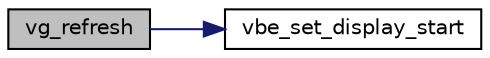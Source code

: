 digraph "vg_refresh"
{
 // LATEX_PDF_SIZE
  edge [fontname="Helvetica",fontsize="10",labelfontname="Helvetica",labelfontsize="10"];
  node [fontname="Helvetica",fontsize="10",shape=record];
  rankdir="LR";
  Node1 [label="vg_refresh",height=0.2,width=0.4,color="black", fillcolor="grey75", style="filled", fontcolor="black",tooltip="Trigger a screen re-draw."];
  Node1 -> Node2 [color="midnightblue",fontsize="10",style="solid",fontname="Helvetica"];
  Node2 [label="vbe_set_display_start",height=0.2,width=0.4,color="black", fillcolor="white", style="filled",URL="$group__video.html#gac0480183a14a8ea84a5be7eb899d50a5",tooltip="Set the pixel to be displayed in the upper left corner of the display."];
}
